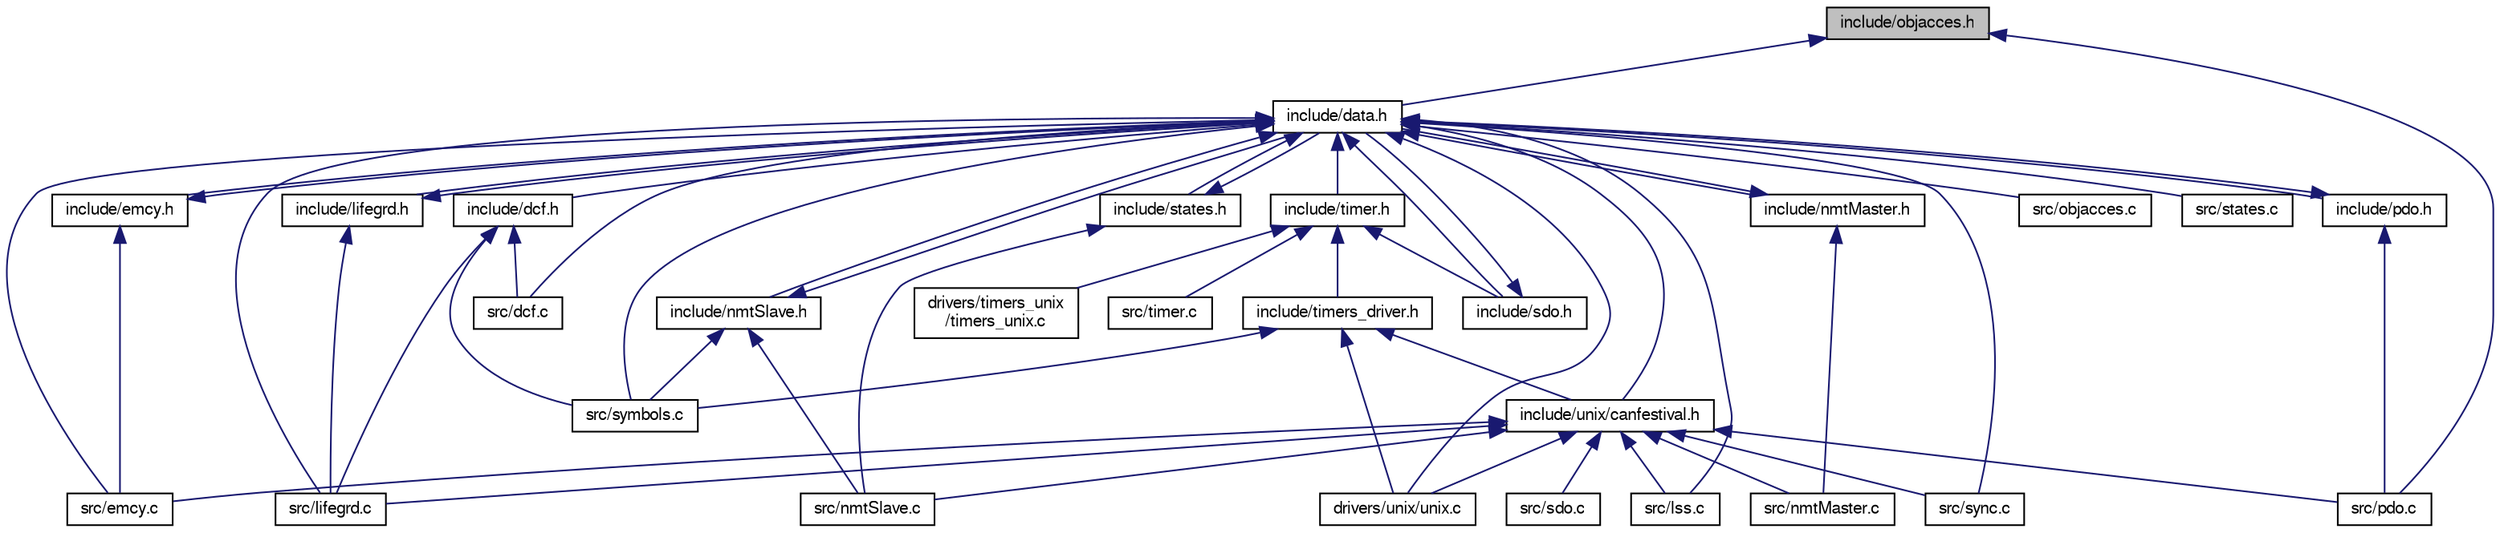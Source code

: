 digraph "include/objacces.h"
{
  edge [fontname="FreeSans",fontsize="10",labelfontname="FreeSans",labelfontsize="10"];
  node [fontname="FreeSans",fontsize="10",shape=record];
  Node1 [label="include/objacces.h",height=0.2,width=0.4,color="black", fillcolor="grey75", style="filled" fontcolor="black"];
  Node1 -> Node2 [dir="back",color="midnightblue",fontsize="10",style="solid",fontname="FreeSans"];
  Node2 [label="include/data.h",height=0.2,width=0.4,color="black", fillcolor="white", style="filled",URL="$data_8h_source.html"];
  Node2 -> Node3 [dir="back",color="midnightblue",fontsize="10",style="solid",fontname="FreeSans"];
  Node3 [label="include/unix/canfestival.h",height=0.2,width=0.4,color="black", fillcolor="white", style="filled",URL="$canfestival_8h_source.html"];
  Node3 -> Node4 [dir="back",color="midnightblue",fontsize="10",style="solid",fontname="FreeSans"];
  Node4 [label="src/emcy.c",height=0.2,width=0.4,color="black", fillcolor="white", style="filled",URL="$emcy_8c.html",tooltip="Definitions of the functions that manage EMCY (emergency) messages. "];
  Node3 -> Node5 [dir="back",color="midnightblue",fontsize="10",style="solid",fontname="FreeSans"];
  Node5 [label="src/lifegrd.c",height=0.2,width=0.4,color="black", fillcolor="white", style="filled",URL="$lifegrd_8c.html"];
  Node3 -> Node6 [dir="back",color="midnightblue",fontsize="10",style="solid",fontname="FreeSans"];
  Node6 [label="src/lss.c",height=0.2,width=0.4,color="black", fillcolor="white", style="filled",URL="$lss_8c.html"];
  Node3 -> Node7 [dir="back",color="midnightblue",fontsize="10",style="solid",fontname="FreeSans"];
  Node7 [label="src/nmtMaster.c",height=0.2,width=0.4,color="black", fillcolor="white", style="filled",URL="$nmtMaster_8c.html"];
  Node3 -> Node8 [dir="back",color="midnightblue",fontsize="10",style="solid",fontname="FreeSans"];
  Node8 [label="src/nmtSlave.c",height=0.2,width=0.4,color="black", fillcolor="white", style="filled",URL="$nmtSlave_8c.html"];
  Node3 -> Node9 [dir="back",color="midnightblue",fontsize="10",style="solid",fontname="FreeSans"];
  Node9 [label="src/pdo.c",height=0.2,width=0.4,color="black", fillcolor="white", style="filled",URL="$pdo_8c.html"];
  Node3 -> Node10 [dir="back",color="midnightblue",fontsize="10",style="solid",fontname="FreeSans"];
  Node10 [label="src/sdo.c",height=0.2,width=0.4,color="black", fillcolor="white", style="filled",URL="$sdo_8c.html"];
  Node3 -> Node11 [dir="back",color="midnightblue",fontsize="10",style="solid",fontname="FreeSans"];
  Node11 [label="src/sync.c",height=0.2,width=0.4,color="black", fillcolor="white", style="filled",URL="$sync_8c.html"];
  Node3 -> Node12 [dir="back",color="midnightblue",fontsize="10",style="solid",fontname="FreeSans"];
  Node12 [label="drivers/unix/unix.c",height=0.2,width=0.4,color="black", fillcolor="white", style="filled",URL="$unix_8c_source.html"];
  Node2 -> Node13 [dir="back",color="midnightblue",fontsize="10",style="solid",fontname="FreeSans"];
  Node13 [label="include/timer.h",height=0.2,width=0.4,color="black", fillcolor="white", style="filled",URL="$timer_8h_source.html"];
  Node13 -> Node14 [dir="back",color="midnightblue",fontsize="10",style="solid",fontname="FreeSans"];
  Node14 [label="include/sdo.h",height=0.2,width=0.4,color="black", fillcolor="white", style="filled",URL="$sdo_8h_source.html"];
  Node14 -> Node2 [dir="back",color="midnightblue",fontsize="10",style="solid",fontname="FreeSans"];
  Node13 -> Node15 [dir="back",color="midnightblue",fontsize="10",style="solid",fontname="FreeSans"];
  Node15 [label="include/timers_driver.h",height=0.2,width=0.4,color="black", fillcolor="white", style="filled",URL="$timers__driver_8h_source.html"];
  Node15 -> Node3 [dir="back",color="midnightblue",fontsize="10",style="solid",fontname="FreeSans"];
  Node15 -> Node16 [dir="back",color="midnightblue",fontsize="10",style="solid",fontname="FreeSans"];
  Node16 [label="src/symbols.c",height=0.2,width=0.4,color="black", fillcolor="white", style="filled",URL="$symbols_8c_source.html"];
  Node15 -> Node12 [dir="back",color="midnightblue",fontsize="10",style="solid",fontname="FreeSans"];
  Node13 -> Node17 [dir="back",color="midnightblue",fontsize="10",style="solid",fontname="FreeSans"];
  Node17 [label="src/timer.c",height=0.2,width=0.4,color="black", fillcolor="white", style="filled",URL="$timer_8c.html"];
  Node13 -> Node18 [dir="back",color="midnightblue",fontsize="10",style="solid",fontname="FreeSans"];
  Node18 [label="drivers/timers_unix\l/timers_unix.c",height=0.2,width=0.4,color="black", fillcolor="white", style="filled",URL="$timers__unix_8c_source.html"];
  Node2 -> Node14 [dir="back",color="midnightblue",fontsize="10",style="solid",fontname="FreeSans"];
  Node2 -> Node19 [dir="back",color="midnightblue",fontsize="10",style="solid",fontname="FreeSans"];
  Node19 [label="include/pdo.h",height=0.2,width=0.4,color="black", fillcolor="white", style="filled",URL="$pdo_8h_source.html"];
  Node19 -> Node2 [dir="back",color="midnightblue",fontsize="10",style="solid",fontname="FreeSans"];
  Node19 -> Node9 [dir="back",color="midnightblue",fontsize="10",style="solid",fontname="FreeSans"];
  Node2 -> Node20 [dir="back",color="midnightblue",fontsize="10",style="solid",fontname="FreeSans"];
  Node20 [label="include/states.h",height=0.2,width=0.4,color="black", fillcolor="white", style="filled",URL="$states_8h_source.html"];
  Node20 -> Node2 [dir="back",color="midnightblue",fontsize="10",style="solid",fontname="FreeSans"];
  Node20 -> Node8 [dir="back",color="midnightblue",fontsize="10",style="solid",fontname="FreeSans"];
  Node2 -> Node21 [dir="back",color="midnightblue",fontsize="10",style="solid",fontname="FreeSans"];
  Node21 [label="include/lifegrd.h",height=0.2,width=0.4,color="black", fillcolor="white", style="filled",URL="$lifegrd_8h.html"];
  Node21 -> Node2 [dir="back",color="midnightblue",fontsize="10",style="solid",fontname="FreeSans"];
  Node21 -> Node5 [dir="back",color="midnightblue",fontsize="10",style="solid",fontname="FreeSans"];
  Node2 -> Node22 [dir="back",color="midnightblue",fontsize="10",style="solid",fontname="FreeSans"];
  Node22 [label="include/nmtSlave.h",height=0.2,width=0.4,color="black", fillcolor="white", style="filled",URL="$nmtSlave_8h_source.html"];
  Node22 -> Node2 [dir="back",color="midnightblue",fontsize="10",style="solid",fontname="FreeSans"];
  Node22 -> Node8 [dir="back",color="midnightblue",fontsize="10",style="solid",fontname="FreeSans"];
  Node22 -> Node16 [dir="back",color="midnightblue",fontsize="10",style="solid",fontname="FreeSans"];
  Node2 -> Node23 [dir="back",color="midnightblue",fontsize="10",style="solid",fontname="FreeSans"];
  Node23 [label="include/nmtMaster.h",height=0.2,width=0.4,color="black", fillcolor="white", style="filled",URL="$nmtMaster_8h_source.html"];
  Node23 -> Node2 [dir="back",color="midnightblue",fontsize="10",style="solid",fontname="FreeSans"];
  Node23 -> Node7 [dir="back",color="midnightblue",fontsize="10",style="solid",fontname="FreeSans"];
  Node2 -> Node24 [dir="back",color="midnightblue",fontsize="10",style="solid",fontname="FreeSans"];
  Node24 [label="include/emcy.h",height=0.2,width=0.4,color="black", fillcolor="white", style="filled",URL="$emcy_8h.html",tooltip="Declarations of the functions that manage EMCY (emergency) messages. "];
  Node24 -> Node2 [dir="back",color="midnightblue",fontsize="10",style="solid",fontname="FreeSans"];
  Node24 -> Node4 [dir="back",color="midnightblue",fontsize="10",style="solid",fontname="FreeSans"];
  Node2 -> Node25 [dir="back",color="midnightblue",fontsize="10",style="solid",fontname="FreeSans"];
  Node25 [label="include/dcf.h",height=0.2,width=0.4,color="black", fillcolor="white", style="filled",URL="$dcf_8h_source.html"];
  Node25 -> Node26 [dir="back",color="midnightblue",fontsize="10",style="solid",fontname="FreeSans"];
  Node26 [label="src/dcf.c",height=0.2,width=0.4,color="black", fillcolor="white", style="filled",URL="$dcf_8c.html",tooltip="EXEMPLE OF SOMMARY. "];
  Node25 -> Node5 [dir="back",color="midnightblue",fontsize="10",style="solid",fontname="FreeSans"];
  Node25 -> Node16 [dir="back",color="midnightblue",fontsize="10",style="solid",fontname="FreeSans"];
  Node2 -> Node26 [dir="back",color="midnightblue",fontsize="10",style="solid",fontname="FreeSans"];
  Node2 -> Node4 [dir="back",color="midnightblue",fontsize="10",style="solid",fontname="FreeSans"];
  Node2 -> Node5 [dir="back",color="midnightblue",fontsize="10",style="solid",fontname="FreeSans"];
  Node2 -> Node6 [dir="back",color="midnightblue",fontsize="10",style="solid",fontname="FreeSans"];
  Node2 -> Node27 [dir="back",color="midnightblue",fontsize="10",style="solid",fontname="FreeSans"];
  Node27 [label="src/objacces.c",height=0.2,width=0.4,color="black", fillcolor="white", style="filled",URL="$objacces_8c.html"];
  Node2 -> Node28 [dir="back",color="midnightblue",fontsize="10",style="solid",fontname="FreeSans"];
  Node28 [label="src/states.c",height=0.2,width=0.4,color="black", fillcolor="white", style="filled",URL="$states_8c.html"];
  Node2 -> Node16 [dir="back",color="midnightblue",fontsize="10",style="solid",fontname="FreeSans"];
  Node2 -> Node11 [dir="back",color="midnightblue",fontsize="10",style="solid",fontname="FreeSans"];
  Node2 -> Node12 [dir="back",color="midnightblue",fontsize="10",style="solid",fontname="FreeSans"];
  Node1 -> Node9 [dir="back",color="midnightblue",fontsize="10",style="solid",fontname="FreeSans"];
}
